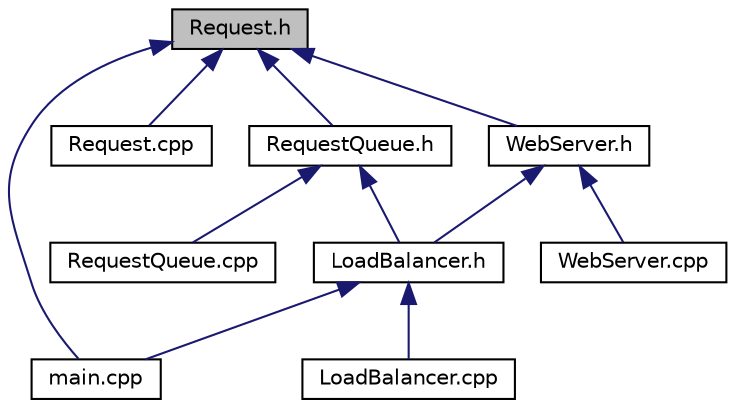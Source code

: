 digraph "Request.h"
{
 // LATEX_PDF_SIZE
  edge [fontname="Helvetica",fontsize="10",labelfontname="Helvetica",labelfontsize="10"];
  node [fontname="Helvetica",fontsize="10",shape=record];
  Node1 [label="Request.h",height=0.2,width=0.4,color="black", fillcolor="grey75", style="filled", fontcolor="black",tooltip="Header file for the Request class."];
  Node1 -> Node2 [dir="back",color="midnightblue",fontsize="10",style="solid",fontname="Helvetica"];
  Node2 [label="main.cpp",height=0.2,width=0.4,color="black", fillcolor="white", style="filled",URL="$main_8cpp.html",tooltip="Main driver program for the Load Balancer Simulation."];
  Node1 -> Node3 [dir="back",color="midnightblue",fontsize="10",style="solid",fontname="Helvetica"];
  Node3 [label="Request.cpp",height=0.2,width=0.4,color="black", fillcolor="white", style="filled",URL="$Request_8cpp.html",tooltip="Implementation file for the Request class."];
  Node1 -> Node4 [dir="back",color="midnightblue",fontsize="10",style="solid",fontname="Helvetica"];
  Node4 [label="RequestQueue.h",height=0.2,width=0.4,color="black", fillcolor="white", style="filled",URL="$RequestQueue_8h.html",tooltip="Header file for the RequestQueue class."];
  Node4 -> Node5 [dir="back",color="midnightblue",fontsize="10",style="solid",fontname="Helvetica"];
  Node5 [label="LoadBalancer.h",height=0.2,width=0.4,color="black", fillcolor="white", style="filled",URL="$LoadBalancer_8h.html",tooltip="Header file for the LoadBalancer class."];
  Node5 -> Node6 [dir="back",color="midnightblue",fontsize="10",style="solid",fontname="Helvetica"];
  Node6 [label="LoadBalancer.cpp",height=0.2,width=0.4,color="black", fillcolor="white", style="filled",URL="$LoadBalancer_8cpp.html",tooltip="Implementation file for the LoadBalancer class."];
  Node5 -> Node2 [dir="back",color="midnightblue",fontsize="10",style="solid",fontname="Helvetica"];
  Node4 -> Node7 [dir="back",color="midnightblue",fontsize="10",style="solid",fontname="Helvetica"];
  Node7 [label="RequestQueue.cpp",height=0.2,width=0.4,color="black", fillcolor="white", style="filled",URL="$RequestQueue_8cpp.html",tooltip="Implementation file for the RequestQueue class."];
  Node1 -> Node8 [dir="back",color="midnightblue",fontsize="10",style="solid",fontname="Helvetica"];
  Node8 [label="WebServer.h",height=0.2,width=0.4,color="black", fillcolor="white", style="filled",URL="$WebServer_8h.html",tooltip="Header file for the WebServer class."];
  Node8 -> Node5 [dir="back",color="midnightblue",fontsize="10",style="solid",fontname="Helvetica"];
  Node8 -> Node9 [dir="back",color="midnightblue",fontsize="10",style="solid",fontname="Helvetica"];
  Node9 [label="WebServer.cpp",height=0.2,width=0.4,color="black", fillcolor="white", style="filled",URL="$WebServer_8cpp.html",tooltip="Implementation file for the WebServer class."];
}
